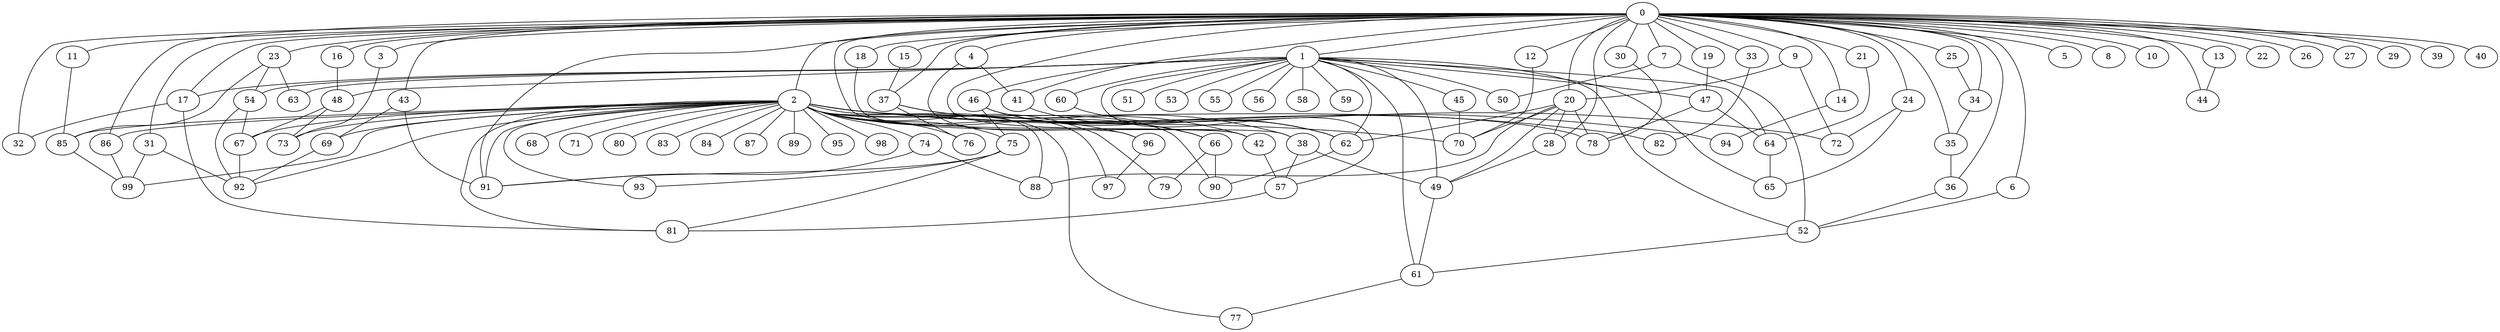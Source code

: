 
graph graphname {
    0 -- 1
0 -- 2
0 -- 3
0 -- 4
0 -- 5
0 -- 6
0 -- 7
0 -- 8
0 -- 9
0 -- 10
0 -- 11
0 -- 12
0 -- 13
0 -- 14
0 -- 15
0 -- 16
0 -- 17
0 -- 18
0 -- 19
0 -- 20
0 -- 21
0 -- 22
0 -- 23
0 -- 24
0 -- 25
0 -- 26
0 -- 27
0 -- 28
0 -- 29
0 -- 30
0 -- 31
0 -- 32
0 -- 33
0 -- 34
0 -- 35
0 -- 36
0 -- 37
0 -- 38
0 -- 39
0 -- 40
0 -- 41
0 -- 42
0 -- 43
0 -- 44
0 -- 86
0 -- 91
1 -- 45
1 -- 46
1 -- 47
1 -- 48
1 -- 49
1 -- 50
1 -- 51
1 -- 52
1 -- 53
1 -- 54
1 -- 55
1 -- 56
1 -- 57
1 -- 58
1 -- 59
1 -- 60
1 -- 61
1 -- 62
1 -- 63
1 -- 64
1 -- 65
1 -- 17
2 -- 66
2 -- 67
2 -- 68
2 -- 69
2 -- 70
2 -- 71
2 -- 72
2 -- 73
2 -- 74
2 -- 75
2 -- 76
2 -- 77
2 -- 78
2 -- 79
2 -- 80
2 -- 81
2 -- 82
2 -- 83
2 -- 84
2 -- 85
2 -- 86
2 -- 87
2 -- 88
2 -- 89
2 -- 90
2 -- 91
2 -- 92
2 -- 93
2 -- 94
2 -- 95
2 -- 96
2 -- 97
2 -- 98
2 -- 99
3 -- 73
4 -- 41
4 -- 96
6 -- 52
7 -- 52
7 -- 50
9 -- 20
9 -- 72
11 -- 85
12 -- 70
13 -- 44
14 -- 94
15 -- 37
16 -- 48
17 -- 32
17 -- 81
18 -- 42
19 -- 47
20 -- 88
20 -- 78
20 -- 28
20 -- 70
20 -- 62
20 -- 49
21 -- 64
23 -- 63
23 -- 54
23 -- 85
24 -- 72
24 -- 65
25 -- 34
28 -- 49
30 -- 78
31 -- 92
31 -- 99
33 -- 82
34 -- 35
35 -- 36
36 -- 52
37 -- 76
37 -- 42
37 -- 38
38 -- 49
38 -- 57
41 -- 62
42 -- 57
43 -- 91
43 -- 69
45 -- 70
46 -- 66
46 -- 75
46 -- 62
47 -- 64
47 -- 78
48 -- 67
48 -- 73
49 -- 61
52 -- 61
54 -- 92
54 -- 67
57 -- 81
60 -- 62
61 -- 77
62 -- 90
64 -- 65
66 -- 79
66 -- 90
67 -- 92
69 -- 92
74 -- 91
74 -- 88
75 -- 81
75 -- 93
75 -- 91
85 -- 99
86 -- 99
96 -- 97

}
